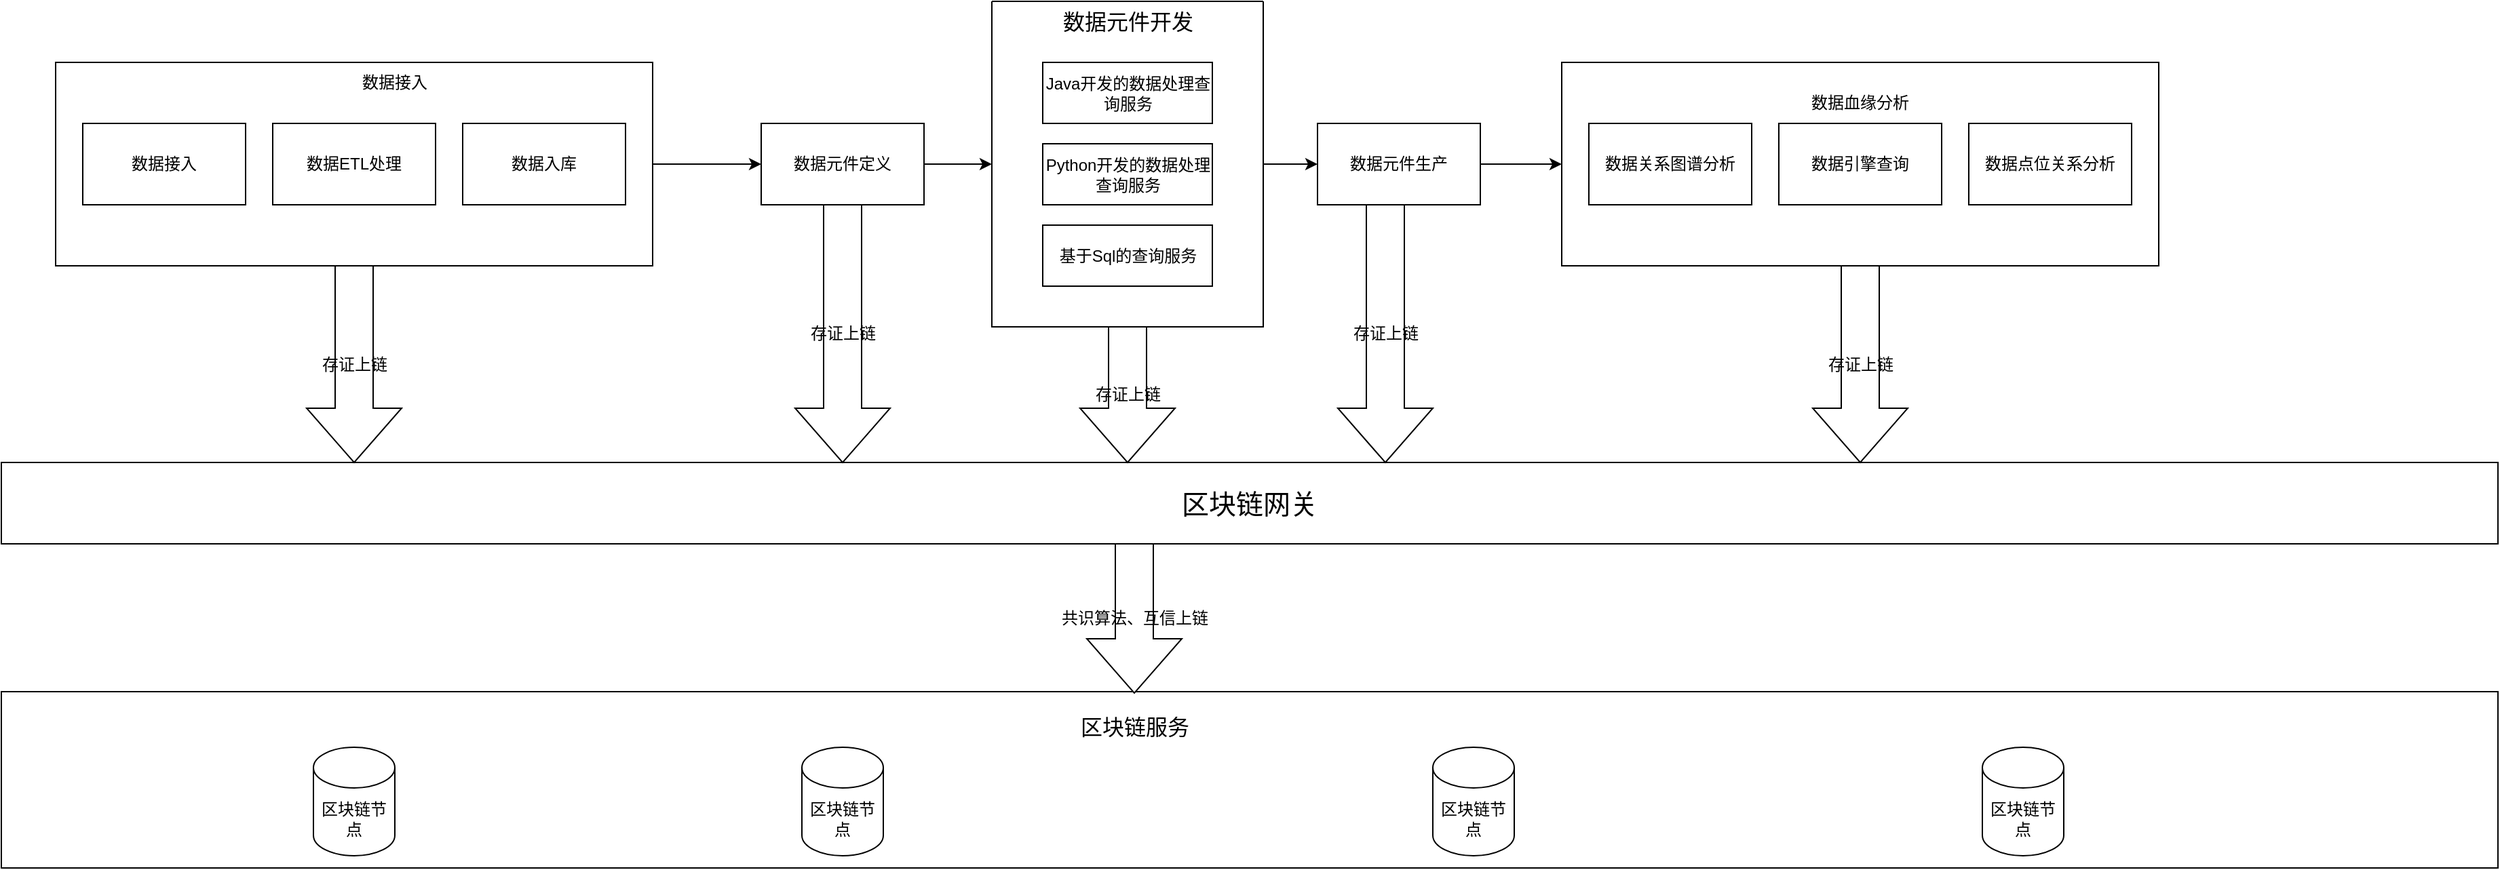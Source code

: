 <mxfile version="21.8.2" type="github">
  <diagram id="Za0V6DKtKcFsV4YseQ1D" name="Page-1">
    <mxGraphModel dx="2022" dy="670" grid="1" gridSize="10" guides="1" tooltips="1" connect="1" arrows="1" fold="1" page="1" pageScale="1" pageWidth="827" pageHeight="1169" math="0" shadow="0">
      <root>
        <mxCell id="0" />
        <mxCell id="1" parent="0" />
        <mxCell id="w63ZVAK2N26ufAvk-T6t-37" value="" style="edgeStyle=orthogonalEdgeStyle;rounded=0;orthogonalLoop=1;jettySize=auto;html=1;entryX=0;entryY=0.5;entryDx=0;entryDy=0;" edge="1" parent="1" source="w63ZVAK2N26ufAvk-T6t-25" target="w63ZVAK2N26ufAvk-T6t-2">
          <mxGeometry relative="1" as="geometry" />
        </mxCell>
        <mxCell id="w63ZVAK2N26ufAvk-T6t-25" value="" style="rounded=0;whiteSpace=wrap;html=1;" vertex="1" parent="1">
          <mxGeometry x="-380" y="525" width="440" height="150" as="geometry" />
        </mxCell>
        <mxCell id="w63ZVAK2N26ufAvk-T6t-1" style="edgeStyle=orthogonalEdgeStyle;rounded=0;orthogonalLoop=1;jettySize=auto;html=1;exitX=1;exitY=0.5;exitDx=0;exitDy=0;entryX=0;entryY=0.5;entryDx=0;entryDy=0;" edge="1" parent="1" source="w63ZVAK2N26ufAvk-T6t-2" target="w63ZVAK2N26ufAvk-T6t-15">
          <mxGeometry relative="1" as="geometry" />
        </mxCell>
        <mxCell id="w63ZVAK2N26ufAvk-T6t-2" value="数据元件定义" style="rounded=0;whiteSpace=wrap;html=1;" vertex="1" parent="1">
          <mxGeometry x="140" y="570" width="120" height="60" as="geometry" />
        </mxCell>
        <mxCell id="w63ZVAK2N26ufAvk-T6t-47" style="edgeStyle=orthogonalEdgeStyle;rounded=0;orthogonalLoop=1;jettySize=auto;html=1;" edge="1" parent="1" source="w63ZVAK2N26ufAvk-T6t-3" target="w63ZVAK2N26ufAvk-T6t-38">
          <mxGeometry relative="1" as="geometry" />
        </mxCell>
        <mxCell id="w63ZVAK2N26ufAvk-T6t-3" value="数据元件生产" style="rounded=0;whiteSpace=wrap;html=1;" vertex="1" parent="1">
          <mxGeometry x="550" y="570" width="120" height="60" as="geometry" />
        </mxCell>
        <mxCell id="w63ZVAK2N26ufAvk-T6t-4" value="&lt;font style=&quot;font-size: 20px;&quot;&gt;区块链网关&lt;/font&gt;" style="rounded=0;whiteSpace=wrap;html=1;" vertex="1" parent="1">
          <mxGeometry x="-420" y="820" width="1840" height="60" as="geometry" />
        </mxCell>
        <mxCell id="w63ZVAK2N26ufAvk-T6t-5" value="存证上链" style="html=1;shadow=0;dashed=0;align=center;verticalAlign=middle;shape=mxgraph.arrows2.arrow;dy=0.6;dx=40;direction=south;notch=0;" vertex="1" parent="1">
          <mxGeometry x="165" y="630" width="70" height="190" as="geometry" />
        </mxCell>
        <mxCell id="w63ZVAK2N26ufAvk-T6t-6" value="存证上链" style="html=1;shadow=0;dashed=0;align=center;verticalAlign=middle;shape=mxgraph.arrows2.arrow;dy=0.6;dx=40;direction=south;notch=0;" vertex="1" parent="1">
          <mxGeometry x="565" y="630" width="70" height="190" as="geometry" />
        </mxCell>
        <mxCell id="w63ZVAK2N26ufAvk-T6t-7" value="" style="rounded=0;whiteSpace=wrap;html=1;" vertex="1" parent="1">
          <mxGeometry x="-420" y="989" width="1840" height="130" as="geometry" />
        </mxCell>
        <mxCell id="w63ZVAK2N26ufAvk-T6t-8" value="区块链节点" style="shape=cylinder3;whiteSpace=wrap;html=1;boundedLbl=1;backgroundOutline=1;size=15;" vertex="1" parent="1">
          <mxGeometry x="-190" y="1030" width="60" height="80" as="geometry" />
        </mxCell>
        <mxCell id="w63ZVAK2N26ufAvk-T6t-9" value="区块链节点" style="shape=cylinder3;whiteSpace=wrap;html=1;boundedLbl=1;backgroundOutline=1;size=15;" vertex="1" parent="1">
          <mxGeometry x="170" y="1030" width="60" height="80" as="geometry" />
        </mxCell>
        <mxCell id="w63ZVAK2N26ufAvk-T6t-10" value="区块链节点" style="shape=cylinder3;whiteSpace=wrap;html=1;boundedLbl=1;backgroundOutline=1;size=15;" vertex="1" parent="1">
          <mxGeometry x="635" y="1030" width="60" height="80" as="geometry" />
        </mxCell>
        <mxCell id="w63ZVAK2N26ufAvk-T6t-11" value="区块链节点" style="shape=cylinder3;whiteSpace=wrap;html=1;boundedLbl=1;backgroundOutline=1;size=15;" vertex="1" parent="1">
          <mxGeometry x="1040" y="1030" width="60" height="80" as="geometry" />
        </mxCell>
        <mxCell id="w63ZVAK2N26ufAvk-T6t-12" value="&lt;font style=&quot;font-size: 16px;&quot;&gt;区块链服务&lt;/font&gt;" style="text;html=1;strokeColor=none;fillColor=none;align=center;verticalAlign=middle;whiteSpace=wrap;rounded=0;" vertex="1" parent="1">
          <mxGeometry x="367.5" y="1000" width="95" height="30" as="geometry" />
        </mxCell>
        <mxCell id="w63ZVAK2N26ufAvk-T6t-13" value="共识算法、互信上链" style="html=1;shadow=0;dashed=0;align=center;verticalAlign=middle;shape=mxgraph.arrows2.arrow;dy=0.6;dx=40;direction=south;notch=0;" vertex="1" parent="1">
          <mxGeometry x="380" y="880" width="70" height="110" as="geometry" />
        </mxCell>
        <mxCell id="w63ZVAK2N26ufAvk-T6t-14" style="edgeStyle=orthogonalEdgeStyle;rounded=0;orthogonalLoop=1;jettySize=auto;html=1;exitX=1;exitY=0.5;exitDx=0;exitDy=0;" edge="1" parent="1" source="w63ZVAK2N26ufAvk-T6t-15" target="w63ZVAK2N26ufAvk-T6t-3">
          <mxGeometry relative="1" as="geometry" />
        </mxCell>
        <mxCell id="w63ZVAK2N26ufAvk-T6t-15" value="" style="swimlane;startSize=0;" vertex="1" parent="1">
          <mxGeometry x="310" y="480" width="200" height="240" as="geometry" />
        </mxCell>
        <mxCell id="w63ZVAK2N26ufAvk-T6t-16" value="Java开发的数据处理查询服务" style="rounded=0;whiteSpace=wrap;html=1;" vertex="1" parent="w63ZVAK2N26ufAvk-T6t-15">
          <mxGeometry x="37.5" y="45" width="125" height="45" as="geometry" />
        </mxCell>
        <mxCell id="w63ZVAK2N26ufAvk-T6t-17" value="Python开发的数据处理查询服务" style="rounded=0;whiteSpace=wrap;html=1;" vertex="1" parent="w63ZVAK2N26ufAvk-T6t-15">
          <mxGeometry x="37.5" y="105" width="125" height="45" as="geometry" />
        </mxCell>
        <mxCell id="w63ZVAK2N26ufAvk-T6t-18" value="基于Sql的查询服务" style="rounded=0;whiteSpace=wrap;html=1;" vertex="1" parent="w63ZVAK2N26ufAvk-T6t-15">
          <mxGeometry x="37.5" y="165" width="125" height="45" as="geometry" />
        </mxCell>
        <mxCell id="w63ZVAK2N26ufAvk-T6t-19" value="&lt;font style=&quot;font-size: 16px;&quot;&gt;数据元件开发&lt;/font&gt;" style="text;html=1;align=center;verticalAlign=middle;resizable=0;points=[];autosize=1;strokeColor=none;fillColor=none;" vertex="1" parent="w63ZVAK2N26ufAvk-T6t-15">
          <mxGeometry x="40" width="120" height="30" as="geometry" />
        </mxCell>
        <mxCell id="w63ZVAK2N26ufAvk-T6t-20" value="存证上链" style="html=1;shadow=0;dashed=0;align=center;verticalAlign=middle;shape=mxgraph.arrows2.arrow;dy=0.6;dx=40;direction=south;notch=0;" vertex="1" parent="1">
          <mxGeometry x="375" y="720" width="70" height="100" as="geometry" />
        </mxCell>
        <mxCell id="w63ZVAK2N26ufAvk-T6t-22" value="数据接入" style="rounded=0;whiteSpace=wrap;html=1;" vertex="1" parent="1">
          <mxGeometry x="-360" y="570" width="120" height="60" as="geometry" />
        </mxCell>
        <mxCell id="w63ZVAK2N26ufAvk-T6t-23" value="数据ETL处理" style="rounded=0;whiteSpace=wrap;html=1;" vertex="1" parent="1">
          <mxGeometry x="-220" y="570" width="120" height="60" as="geometry" />
        </mxCell>
        <mxCell id="w63ZVAK2N26ufAvk-T6t-24" value="数据入库" style="rounded=0;whiteSpace=wrap;html=1;" vertex="1" parent="1">
          <mxGeometry x="-80" y="570" width="120" height="60" as="geometry" />
        </mxCell>
        <mxCell id="w63ZVAK2N26ufAvk-T6t-33" value="数据接入" style="text;html=1;strokeColor=none;fillColor=none;align=center;verticalAlign=middle;whiteSpace=wrap;rounded=0;" vertex="1" parent="1">
          <mxGeometry x="-160" y="525" width="60" height="30" as="geometry" />
        </mxCell>
        <mxCell id="w63ZVAK2N26ufAvk-T6t-34" value="存证上链" style="html=1;shadow=0;dashed=0;align=center;verticalAlign=middle;shape=mxgraph.arrows2.arrow;dy=0.6;dx=40;direction=south;notch=0;" vertex="1" parent="1">
          <mxGeometry x="-195" y="675" width="70" height="145" as="geometry" />
        </mxCell>
        <mxCell id="w63ZVAK2N26ufAvk-T6t-38" value="" style="rounded=0;whiteSpace=wrap;html=1;" vertex="1" parent="1">
          <mxGeometry x="730" y="525" width="440" height="150" as="geometry" />
        </mxCell>
        <mxCell id="w63ZVAK2N26ufAvk-T6t-39" value="数据关系图谱分析" style="rounded=0;whiteSpace=wrap;html=1;" vertex="1" parent="1">
          <mxGeometry x="750" y="570" width="120" height="60" as="geometry" />
        </mxCell>
        <mxCell id="w63ZVAK2N26ufAvk-T6t-40" value="数据引擎查询" style="rounded=0;whiteSpace=wrap;html=1;" vertex="1" parent="1">
          <mxGeometry x="890" y="570" width="120" height="60" as="geometry" />
        </mxCell>
        <mxCell id="w63ZVAK2N26ufAvk-T6t-41" value="数据点位关系分析" style="rounded=0;whiteSpace=wrap;html=1;" vertex="1" parent="1">
          <mxGeometry x="1030" y="570" width="120" height="60" as="geometry" />
        </mxCell>
        <mxCell id="w63ZVAK2N26ufAvk-T6t-42" value="数据血缘分析" style="text;html=1;strokeColor=none;fillColor=none;align=center;verticalAlign=middle;whiteSpace=wrap;rounded=0;" vertex="1" parent="1">
          <mxGeometry x="905" y="540" width="90" height="30" as="geometry" />
        </mxCell>
        <mxCell id="w63ZVAK2N26ufAvk-T6t-43" value="存证上链" style="html=1;shadow=0;dashed=0;align=center;verticalAlign=middle;shape=mxgraph.arrows2.arrow;dy=0.6;dx=40;direction=south;notch=0;" vertex="1" parent="1">
          <mxGeometry x="915" y="675" width="70" height="145" as="geometry" />
        </mxCell>
      </root>
    </mxGraphModel>
  </diagram>
</mxfile>
